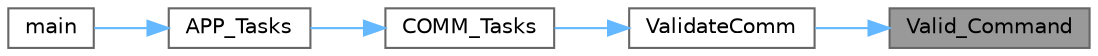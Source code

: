 digraph "Valid_Command"
{
 // LATEX_PDF_SIZE
  bgcolor="transparent";
  edge [fontname=Helvetica,fontsize=10,labelfontname=Helvetica,labelfontsize=10];
  node [fontname=Helvetica,fontsize=10,shape=box,height=0.2,width=0.4];
  rankdir="RL";
  Node1 [id="Node000001",label="Valid_Command",height=0.2,width=0.4,color="gray40", fillcolor="grey60", style="filled", fontcolor="black",tooltip=" "];
  Node1 -> Node2 [id="edge1_Node000001_Node000002",dir="back",color="steelblue1",style="solid",tooltip=" "];
  Node2 [id="Node000002",label="ValidateComm",height=0.2,width=0.4,color="grey40", fillcolor="white", style="filled",URL="$commmodule_8c.html#a764430fc16209afb9056738eb23b69c5",tooltip=" "];
  Node2 -> Node3 [id="edge2_Node000002_Node000003",dir="back",color="steelblue1",style="solid",tooltip=" "];
  Node3 [id="Node000003",label="COMM_Tasks",height=0.2,width=0.4,color="grey40", fillcolor="white", style="filled",URL="$commmodule_8c.html#a58032003b728b9659d8ec40e2b565169",tooltip=" "];
  Node3 -> Node4 [id="edge3_Node000003_Node000004",dir="back",color="steelblue1",style="solid",tooltip=" "];
  Node4 [id="Node000004",label="APP_Tasks",height=0.2,width=0.4,color="grey40", fillcolor="white", style="filled",URL="$app_8c.html#a859aee46b660cfee47cfd45ce08f6862",tooltip=" "];
  Node4 -> Node5 [id="edge4_Node000004_Node000005",dir="back",color="steelblue1",style="solid",tooltip=" "];
  Node5 [id="Node000005",label="main",height=0.2,width=0.4,color="grey40", fillcolor="white", style="filled",URL="$main_8c.html#a840291bc02cba5474a4cb46a9b9566fe",tooltip=" "];
}
